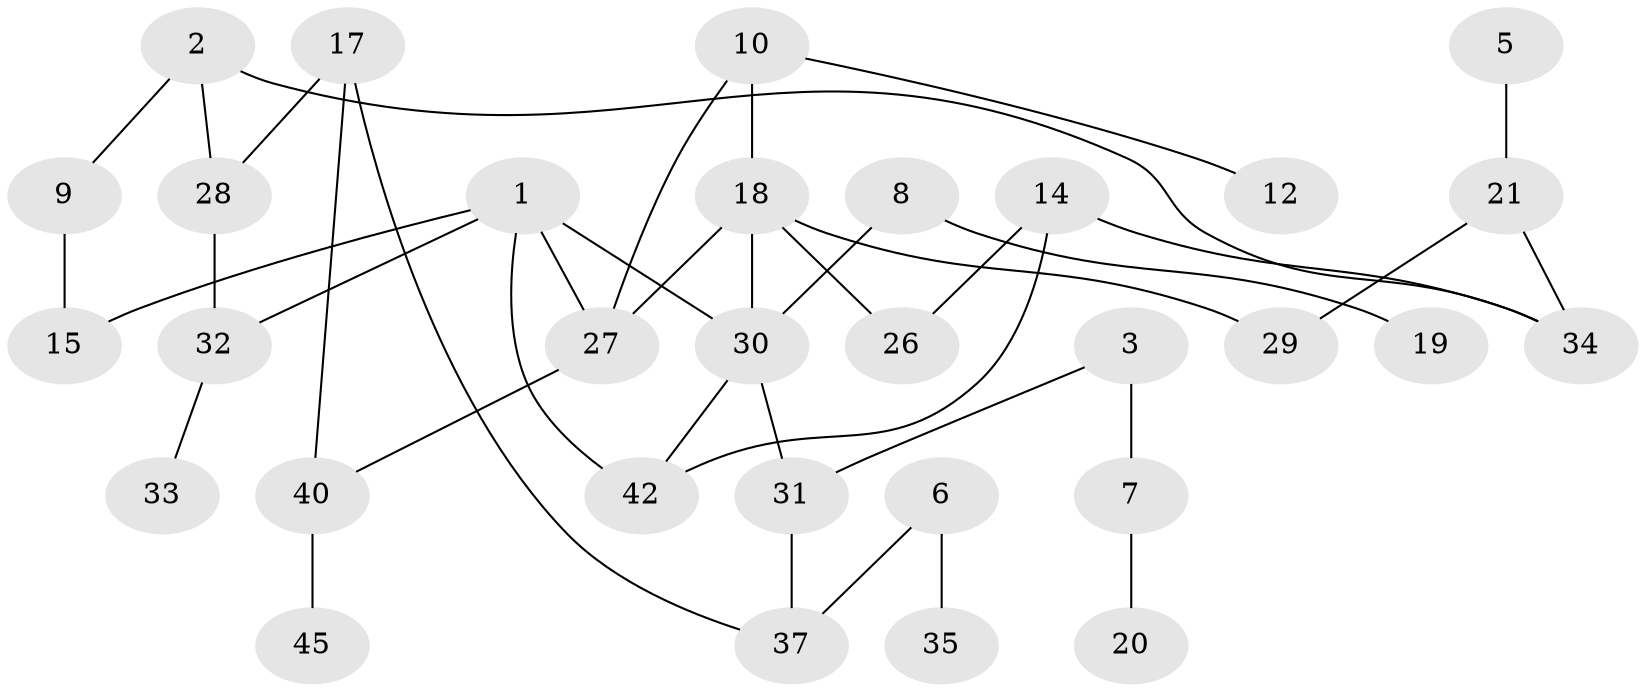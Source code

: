// original degree distribution, {4: 0.07936507936507936, 2: 0.19047619047619047, 0: 0.19047619047619047, 1: 0.2698412698412698, 3: 0.23809523809523808, 6: 0.031746031746031744}
// Generated by graph-tools (version 1.1) at 2025/48/03/04/25 22:48:25]
// undirected, 31 vertices, 39 edges
graph export_dot {
  node [color=gray90,style=filled];
  1;
  2;
  3;
  5;
  6;
  7;
  8;
  9;
  10;
  12;
  14;
  15;
  17;
  18;
  19;
  20;
  21;
  26;
  27;
  28;
  29;
  30;
  31;
  32;
  33;
  34;
  35;
  37;
  40;
  42;
  45;
  1 -- 15 [weight=2.0];
  1 -- 27 [weight=1.0];
  1 -- 30 [weight=2.0];
  1 -- 32 [weight=1.0];
  1 -- 42 [weight=1.0];
  2 -- 9 [weight=1.0];
  2 -- 28 [weight=1.0];
  2 -- 34 [weight=1.0];
  3 -- 7 [weight=1.0];
  3 -- 31 [weight=1.0];
  5 -- 21 [weight=1.0];
  6 -- 35 [weight=1.0];
  6 -- 37 [weight=1.0];
  7 -- 20 [weight=1.0];
  8 -- 19 [weight=1.0];
  8 -- 30 [weight=1.0];
  9 -- 15 [weight=1.0];
  10 -- 12 [weight=1.0];
  10 -- 18 [weight=1.0];
  10 -- 27 [weight=1.0];
  14 -- 26 [weight=1.0];
  14 -- 34 [weight=1.0];
  14 -- 42 [weight=1.0];
  17 -- 28 [weight=1.0];
  17 -- 37 [weight=1.0];
  17 -- 40 [weight=1.0];
  18 -- 26 [weight=1.0];
  18 -- 27 [weight=1.0];
  18 -- 29 [weight=1.0];
  18 -- 30 [weight=1.0];
  21 -- 29 [weight=1.0];
  21 -- 34 [weight=1.0];
  27 -- 40 [weight=1.0];
  28 -- 32 [weight=1.0];
  30 -- 31 [weight=1.0];
  30 -- 42 [weight=1.0];
  31 -- 37 [weight=1.0];
  32 -- 33 [weight=1.0];
  40 -- 45 [weight=1.0];
}
